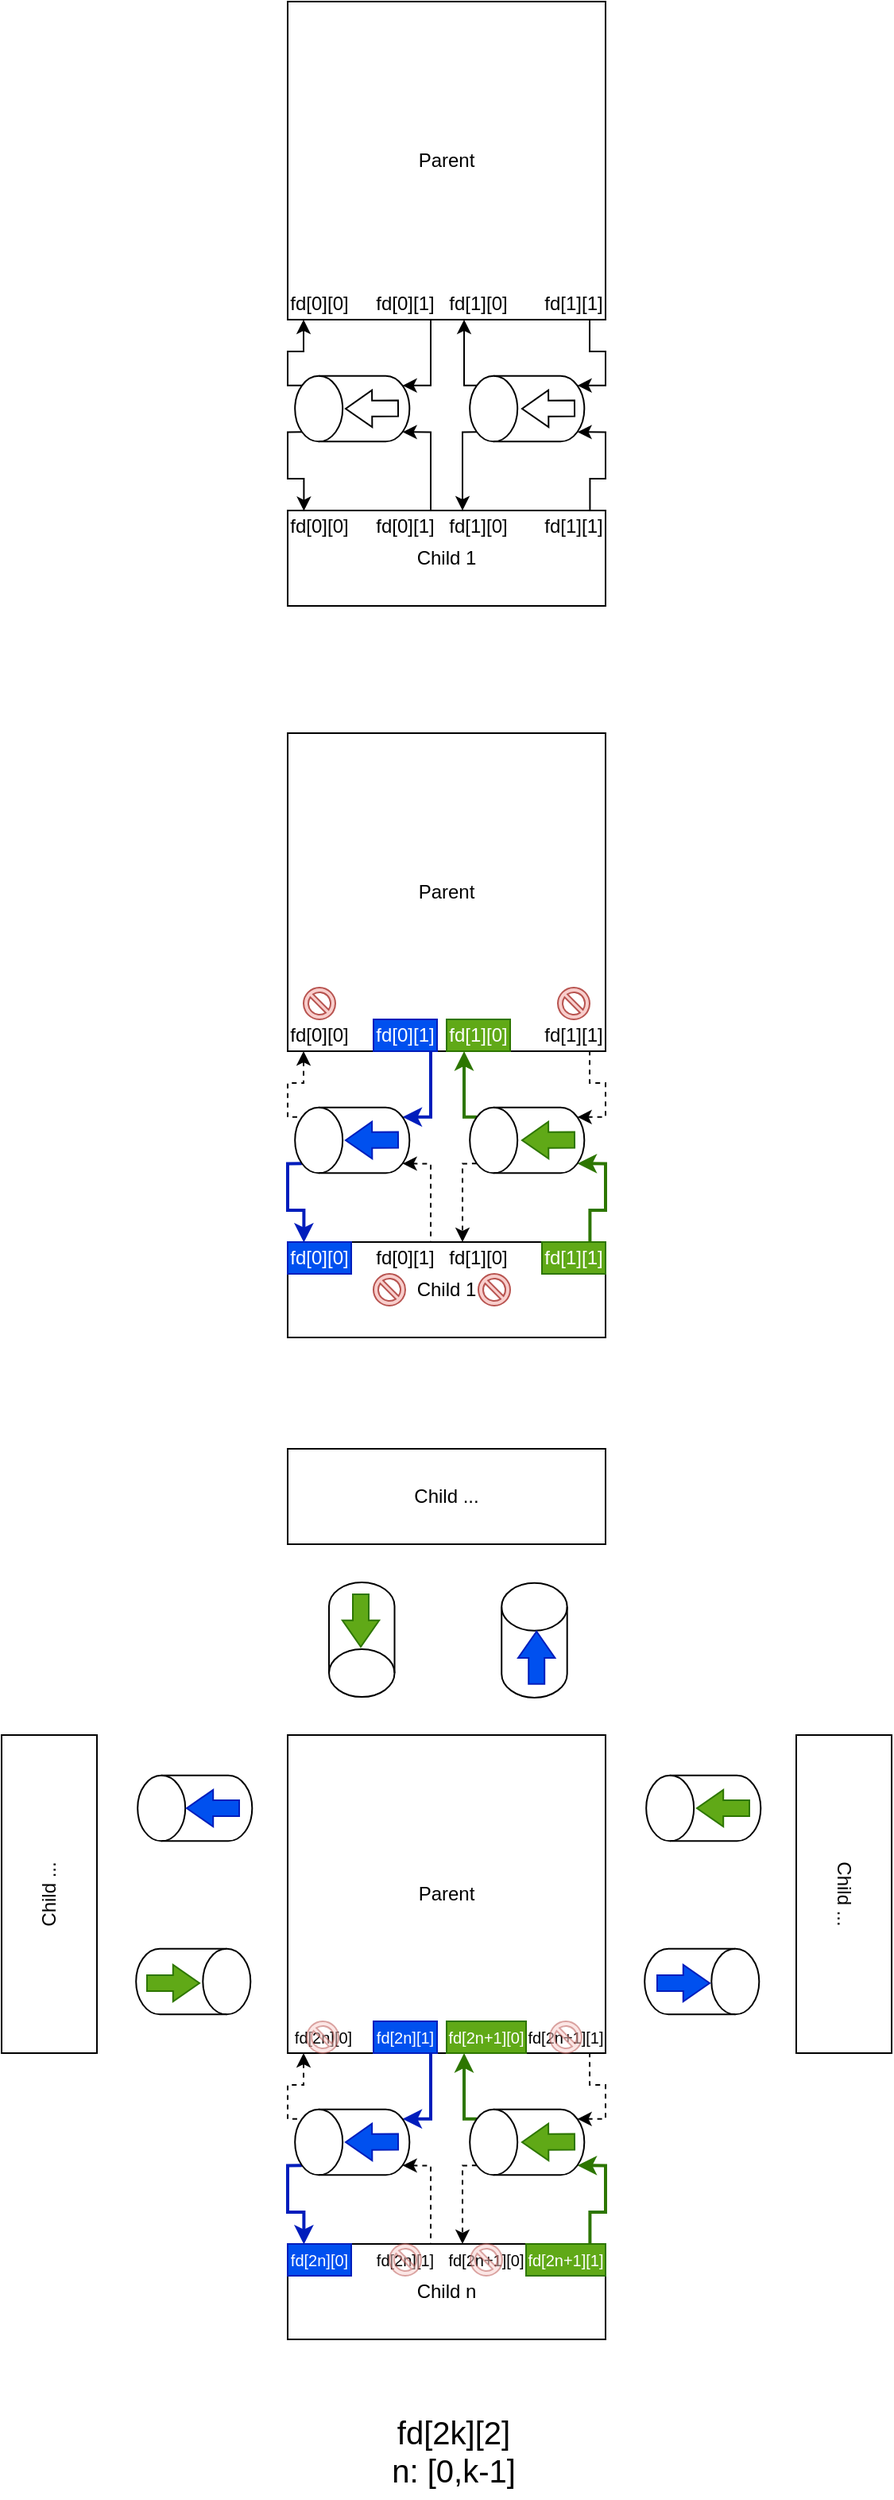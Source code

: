 <mxfile>
    <diagram id="_PDcA7vDa4OgmIwlEcHP" name="Page-1">
        <mxGraphModel dx="746" dy="1708" grid="1" gridSize="10" guides="1" tooltips="1" connect="1" arrows="1" fold="1" page="1" pageScale="1" pageWidth="827" pageHeight="1169" math="0" shadow="0">
            <root>
                <mxCell id="0"/>
                <mxCell id="1" parent="0"/>
                <mxCell id="5" style="edgeStyle=orthogonalEdgeStyle;html=1;entryX=0.855;entryY=0;entryDx=0;entryDy=4.35;entryPerimeter=0;rounded=0;startArrow=classic;startFill=1;endArrow=none;endFill=0;dashed=1;" parent="1" source="2" target="4" edge="1">
                    <mxGeometry relative="1" as="geometry">
                        <Array as="points">
                            <mxPoint x="370" y="590"/>
                            <mxPoint x="360" y="590"/>
                            <mxPoint x="360" y="611"/>
                        </Array>
                    </mxGeometry>
                </mxCell>
                <mxCell id="11" style="edgeStyle=orthogonalEdgeStyle;rounded=0;html=1;exitX=0.95;exitY=0.998;exitDx=0;exitDy=0;entryX=0.855;entryY=1;entryDx=0;entryDy=-4.35;entryPerimeter=0;startArrow=none;startFill=0;endArrow=classic;endFill=1;exitPerimeter=0;dashed=1;" parent="1" source="2" target="9" edge="1">
                    <mxGeometry relative="1" as="geometry">
                        <Array as="points">
                            <mxPoint x="550" y="590"/>
                            <mxPoint x="560" y="590"/>
                            <mxPoint x="560" y="611"/>
                        </Array>
                    </mxGeometry>
                </mxCell>
                <mxCell id="2" value="Parent" style="whiteSpace=wrap;html=1;aspect=fixed;" parent="1" vertex="1">
                    <mxGeometry x="360" y="370" width="200" height="200" as="geometry"/>
                </mxCell>
                <mxCell id="13" style="edgeStyle=orthogonalEdgeStyle;rounded=0;html=1;exitX=0.951;exitY=-0.002;exitDx=0;exitDy=0;entryX=0.145;entryY=1;entryDx=0;entryDy=-4.35;entryPerimeter=0;startArrow=none;startFill=0;endArrow=classic;endFill=1;exitPerimeter=0;fillColor=#60a917;strokeColor=#2D7600;strokeWidth=2;" parent="1" source="3" target="9" edge="1">
                    <mxGeometry relative="1" as="geometry">
                        <Array as="points">
                            <mxPoint x="550" y="670"/>
                            <mxPoint x="560" y="670"/>
                            <mxPoint x="560" y="641"/>
                        </Array>
                    </mxGeometry>
                </mxCell>
                <mxCell id="3" value="Child 1" style="rounded=0;whiteSpace=wrap;html=1;" parent="1" vertex="1">
                    <mxGeometry x="360" y="690" width="200" height="60" as="geometry"/>
                </mxCell>
                <mxCell id="6" style="edgeStyle=orthogonalEdgeStyle;rounded=0;html=1;exitX=0.855;exitY=1;exitDx=0;exitDy=-4.35;exitPerimeter=0;startArrow=classic;startFill=1;endArrow=none;endFill=0;fillColor=#0050ef;strokeColor=#001DBC;strokeWidth=2;" parent="1" source="4" target="2" edge="1">
                    <mxGeometry relative="1" as="geometry">
                        <mxPoint x="450" y="571" as="targetPoint"/>
                        <Array as="points">
                            <mxPoint x="450" y="611"/>
                        </Array>
                    </mxGeometry>
                </mxCell>
                <mxCell id="7" style="edgeStyle=orthogonalEdgeStyle;rounded=0;html=1;exitX=0.145;exitY=0;exitDx=0;exitDy=4.35;exitPerimeter=0;entryX=0.051;entryY=0.005;entryDx=0;entryDy=0;entryPerimeter=0;startArrow=none;startFill=0;endArrow=classic;endFill=1;fillColor=#0050ef;strokeColor=#001DBC;strokeWidth=2;" parent="1" source="4" target="3" edge="1">
                    <mxGeometry relative="1" as="geometry">
                        <Array as="points">
                            <mxPoint x="360" y="641"/>
                            <mxPoint x="360" y="670"/>
                            <mxPoint x="370" y="670"/>
                        </Array>
                    </mxGeometry>
                </mxCell>
                <mxCell id="8" style="edgeStyle=orthogonalEdgeStyle;rounded=0;html=1;exitX=0.145;exitY=1;exitDx=0;exitDy=-4.35;exitPerimeter=0;startArrow=classic;startFill=1;endArrow=none;endFill=0;dashed=1;" parent="1" source="4" target="3" edge="1">
                    <mxGeometry relative="1" as="geometry">
                        <mxPoint x="450" y="691" as="targetPoint"/>
                        <Array as="points">
                            <mxPoint x="450" y="641"/>
                        </Array>
                    </mxGeometry>
                </mxCell>
                <mxCell id="10" style="edgeStyle=orthogonalEdgeStyle;rounded=0;html=1;exitX=0.855;exitY=0;exitDx=0;exitDy=4.35;exitPerimeter=0;startArrow=none;startFill=0;endArrow=classic;endFill=1;fillColor=#60a917;strokeColor=#2D7600;strokeWidth=2;" parent="1" source="9" target="2" edge="1">
                    <mxGeometry relative="1" as="geometry">
                        <Array as="points">
                            <mxPoint x="471" y="611"/>
                        </Array>
                    </mxGeometry>
                </mxCell>
                <mxCell id="12" style="edgeStyle=orthogonalEdgeStyle;rounded=0;html=1;exitX=0.145;exitY=0;exitDx=0;exitDy=4.35;exitPerimeter=0;entryX=0.55;entryY=0;entryDx=0;entryDy=0;entryPerimeter=0;startArrow=none;startFill=0;endArrow=classic;endFill=1;dashed=1;" parent="1" source="9" target="3" edge="1">
                    <mxGeometry relative="1" as="geometry">
                        <Array as="points">
                            <mxPoint x="470" y="641"/>
                        </Array>
                    </mxGeometry>
                </mxCell>
                <mxCell id="17" value="" style="group" parent="1" vertex="1" connectable="0">
                    <mxGeometry x="474.595" y="605.405" width="72.06" height="41.25" as="geometry"/>
                </mxCell>
                <mxCell id="9" value="" style="shape=cylinder3;whiteSpace=wrap;html=1;boundedLbl=1;backgroundOutline=1;size=15;rotation=-90;" parent="17" vertex="1">
                    <mxGeometry x="15.405" y="-15.405" width="41.25" height="72.06" as="geometry"/>
                </mxCell>
                <mxCell id="16" value="" style="shape=flexArrow;endArrow=classic;html=1;rounded=0;endWidth=12.174;endSize=5.2;fillColor=#60a917;strokeColor=#2D7600;" parent="17" edge="1">
                    <mxGeometry width="50" height="50" relative="1" as="geometry">
                        <mxPoint x="66.405" y="20.405" as="sourcePoint"/>
                        <mxPoint x="32.405" y="20.595" as="targetPoint"/>
                    </mxGeometry>
                </mxCell>
                <mxCell id="18" value="" style="group" parent="1" vertex="1" connectable="0">
                    <mxGeometry x="364.595" y="605.405" width="72.06" height="41.25" as="geometry"/>
                </mxCell>
                <mxCell id="4" value="" style="shape=cylinder3;whiteSpace=wrap;html=1;boundedLbl=1;backgroundOutline=1;size=15;rotation=-90;" parent="18" vertex="1">
                    <mxGeometry x="15.405" y="-15.405" width="41.25" height="72.06" as="geometry"/>
                </mxCell>
                <mxCell id="14" value="" style="shape=flexArrow;endArrow=classic;html=1;rounded=0;endWidth=12.174;endSize=5.2;fillColor=#0050ef;strokeColor=#001DBC;" parent="18" edge="1">
                    <mxGeometry width="50" height="50" relative="1" as="geometry">
                        <mxPoint x="65.405" y="20.405" as="sourcePoint"/>
                        <mxPoint x="31.405" y="20.595" as="targetPoint"/>
                    </mxGeometry>
                </mxCell>
                <mxCell id="19" style="edgeStyle=orthogonalEdgeStyle;html=1;entryX=0.855;entryY=0;entryDx=0;entryDy=4.35;entryPerimeter=0;rounded=0;startArrow=classic;startFill=1;endArrow=none;endFill=0;strokeWidth=1;" parent="1" source="21" target="33" edge="1">
                    <mxGeometry relative="1" as="geometry">
                        <Array as="points">
                            <mxPoint x="370" y="130"/>
                            <mxPoint x="360" y="130"/>
                            <mxPoint x="360" y="151"/>
                        </Array>
                    </mxGeometry>
                </mxCell>
                <mxCell id="20" style="edgeStyle=orthogonalEdgeStyle;rounded=0;html=1;exitX=0.95;exitY=0.998;exitDx=0;exitDy=0;entryX=0.855;entryY=1;entryDx=0;entryDy=-4.35;entryPerimeter=0;startArrow=none;startFill=0;endArrow=classic;endFill=1;exitPerimeter=0;strokeWidth=1;" parent="1" source="21" target="30" edge="1">
                    <mxGeometry relative="1" as="geometry">
                        <Array as="points">
                            <mxPoint x="550" y="130"/>
                            <mxPoint x="560" y="130"/>
                            <mxPoint x="560" y="151"/>
                        </Array>
                    </mxGeometry>
                </mxCell>
                <mxCell id="21" value="Parent" style="whiteSpace=wrap;html=1;aspect=fixed;" parent="1" vertex="1">
                    <mxGeometry x="360" y="-90" width="200" height="200" as="geometry"/>
                </mxCell>
                <mxCell id="22" style="edgeStyle=orthogonalEdgeStyle;rounded=0;html=1;exitX=0.951;exitY=-0.002;exitDx=0;exitDy=0;entryX=0.145;entryY=1;entryDx=0;entryDy=-4.35;entryPerimeter=0;startArrow=none;startFill=0;endArrow=classic;endFill=1;exitPerimeter=0;strokeWidth=1;" parent="1" source="23" target="30" edge="1">
                    <mxGeometry relative="1" as="geometry">
                        <Array as="points">
                            <mxPoint x="550" y="210"/>
                            <mxPoint x="560" y="210"/>
                            <mxPoint x="560" y="181"/>
                        </Array>
                    </mxGeometry>
                </mxCell>
                <mxCell id="23" value="Child 1" style="rounded=0;whiteSpace=wrap;html=1;" parent="1" vertex="1">
                    <mxGeometry x="360" y="230" width="200" height="60" as="geometry"/>
                </mxCell>
                <mxCell id="24" style="edgeStyle=orthogonalEdgeStyle;rounded=0;html=1;exitX=0.855;exitY=1;exitDx=0;exitDy=-4.35;exitPerimeter=0;startArrow=classic;startFill=1;endArrow=none;endFill=0;strokeWidth=1;" parent="1" source="33" target="21" edge="1">
                    <mxGeometry relative="1" as="geometry">
                        <mxPoint x="450" y="111" as="targetPoint"/>
                        <Array as="points">
                            <mxPoint x="450" y="151"/>
                        </Array>
                    </mxGeometry>
                </mxCell>
                <mxCell id="25" style="edgeStyle=orthogonalEdgeStyle;rounded=0;html=1;exitX=0.145;exitY=0;exitDx=0;exitDy=4.35;exitPerimeter=0;entryX=0.051;entryY=0.005;entryDx=0;entryDy=0;entryPerimeter=0;startArrow=none;startFill=0;endArrow=classic;endFill=1;strokeWidth=1;" parent="1" source="33" target="23" edge="1">
                    <mxGeometry relative="1" as="geometry">
                        <Array as="points">
                            <mxPoint x="360" y="181"/>
                            <mxPoint x="360" y="210"/>
                            <mxPoint x="370" y="210"/>
                        </Array>
                    </mxGeometry>
                </mxCell>
                <mxCell id="26" style="edgeStyle=orthogonalEdgeStyle;rounded=0;html=1;exitX=0.145;exitY=1;exitDx=0;exitDy=-4.35;exitPerimeter=0;startArrow=classic;startFill=1;endArrow=none;endFill=0;strokeWidth=1;" parent="1" source="33" target="23" edge="1">
                    <mxGeometry relative="1" as="geometry">
                        <mxPoint x="450" y="231" as="targetPoint"/>
                        <Array as="points">
                            <mxPoint x="450" y="181"/>
                        </Array>
                    </mxGeometry>
                </mxCell>
                <mxCell id="27" style="edgeStyle=orthogonalEdgeStyle;rounded=0;html=1;exitX=0.855;exitY=0;exitDx=0;exitDy=4.35;exitPerimeter=0;startArrow=none;startFill=0;endArrow=classic;endFill=1;strokeWidth=1;" parent="1" source="30" target="21" edge="1">
                    <mxGeometry relative="1" as="geometry">
                        <Array as="points">
                            <mxPoint x="471" y="151"/>
                        </Array>
                    </mxGeometry>
                </mxCell>
                <mxCell id="28" style="edgeStyle=orthogonalEdgeStyle;rounded=0;html=1;exitX=0.145;exitY=0;exitDx=0;exitDy=4.35;exitPerimeter=0;entryX=0.55;entryY=0;entryDx=0;entryDy=0;entryPerimeter=0;startArrow=none;startFill=0;endArrow=classic;endFill=1;strokeWidth=1;" parent="1" source="30" target="23" edge="1">
                    <mxGeometry relative="1" as="geometry">
                        <Array as="points">
                            <mxPoint x="470" y="181"/>
                        </Array>
                    </mxGeometry>
                </mxCell>
                <mxCell id="29" value="" style="group" parent="1" vertex="1" connectable="0">
                    <mxGeometry x="474.595" y="145.405" width="72.06" height="41.25" as="geometry"/>
                </mxCell>
                <mxCell id="30" value="" style="shape=cylinder3;whiteSpace=wrap;html=1;boundedLbl=1;backgroundOutline=1;size=15;rotation=-90;" parent="29" vertex="1">
                    <mxGeometry x="15.405" y="-15.405" width="41.25" height="72.06" as="geometry"/>
                </mxCell>
                <mxCell id="31" value="" style="shape=flexArrow;endArrow=classic;html=1;rounded=0;endWidth=12.174;endSize=5.2;" parent="29" edge="1">
                    <mxGeometry width="50" height="50" relative="1" as="geometry">
                        <mxPoint x="66.405" y="20.405" as="sourcePoint"/>
                        <mxPoint x="32.405" y="20.595" as="targetPoint"/>
                    </mxGeometry>
                </mxCell>
                <mxCell id="32" value="" style="group" parent="1" vertex="1" connectable="0">
                    <mxGeometry x="364.595" y="145.405" width="72.06" height="41.25" as="geometry"/>
                </mxCell>
                <mxCell id="33" value="" style="shape=cylinder3;whiteSpace=wrap;html=1;boundedLbl=1;backgroundOutline=1;size=15;rotation=-90;" parent="32" vertex="1">
                    <mxGeometry x="15.405" y="-15.405" width="41.25" height="72.06" as="geometry"/>
                </mxCell>
                <mxCell id="34" value="" style="shape=flexArrow;endArrow=classic;html=1;rounded=0;endWidth=12.174;endSize=5.2;" parent="32" edge="1">
                    <mxGeometry width="50" height="50" relative="1" as="geometry">
                        <mxPoint x="65.405" y="20.405" as="sourcePoint"/>
                        <mxPoint x="31.405" y="20.595" as="targetPoint"/>
                    </mxGeometry>
                </mxCell>
                <mxCell id="36" value="fd[0][0]" style="text;html=1;strokeColor=none;fillColor=none;align=center;verticalAlign=middle;whiteSpace=wrap;rounded=0;" parent="1" vertex="1">
                    <mxGeometry x="360" y="550" width="40" height="20" as="geometry"/>
                </mxCell>
                <mxCell id="37" value="fd[0][1]" style="text;html=1;strokeColor=#001DBC;fillColor=#0050ef;align=center;verticalAlign=middle;whiteSpace=wrap;rounded=0;fontColor=#ffffff;" parent="1" vertex="1">
                    <mxGeometry x="414" y="550" width="40" height="20" as="geometry"/>
                </mxCell>
                <mxCell id="38" value="fd[0][0]" style="text;html=1;strokeColor=#001DBC;fillColor=#0050ef;align=center;verticalAlign=middle;whiteSpace=wrap;rounded=0;fontColor=#ffffff;" parent="1" vertex="1">
                    <mxGeometry x="360" y="690" width="40" height="20" as="geometry"/>
                </mxCell>
                <mxCell id="39" value="fd[0][1]" style="text;html=1;strokeColor=none;fillColor=none;align=center;verticalAlign=middle;whiteSpace=wrap;rounded=0;" parent="1" vertex="1">
                    <mxGeometry x="414" y="690" width="40" height="20" as="geometry"/>
                </mxCell>
                <mxCell id="42" value="fd[1][0]" style="text;html=1;strokeColor=#2D7600;fillColor=#60a917;align=center;verticalAlign=middle;whiteSpace=wrap;rounded=0;fontColor=#ffffff;" parent="1" vertex="1">
                    <mxGeometry x="460" y="550" width="40" height="20" as="geometry"/>
                </mxCell>
                <mxCell id="43" value="fd[1][1]" style="text;html=1;strokeColor=none;fillColor=none;align=center;verticalAlign=middle;whiteSpace=wrap;rounded=0;" parent="1" vertex="1">
                    <mxGeometry x="520" y="550" width="40" height="20" as="geometry"/>
                </mxCell>
                <mxCell id="44" value="fd[1][0]" style="text;html=1;strokeColor=none;fillColor=none;align=center;verticalAlign=middle;whiteSpace=wrap;rounded=0;" parent="1" vertex="1">
                    <mxGeometry x="460" y="690" width="40" height="20" as="geometry"/>
                </mxCell>
                <mxCell id="45" value="fd[1][1]" style="text;html=1;strokeColor=#2D7600;fillColor=#60a917;align=center;verticalAlign=middle;whiteSpace=wrap;rounded=0;fontColor=#ffffff;" parent="1" vertex="1">
                    <mxGeometry x="520" y="690" width="40" height="20" as="geometry"/>
                </mxCell>
                <mxCell id="46" value="" style="verticalLabelPosition=bottom;verticalAlign=top;html=1;shape=mxgraph.basic.no_symbol;fillColor=#f8cecc;strokeColor=#b85450;" parent="1" vertex="1">
                    <mxGeometry x="370" y="530" width="20" height="20" as="geometry"/>
                </mxCell>
                <mxCell id="47" value="" style="verticalLabelPosition=bottom;verticalAlign=top;html=1;shape=mxgraph.basic.no_symbol;fillColor=#f8cecc;strokeColor=#b85450;" parent="1" vertex="1">
                    <mxGeometry x="414" y="710" width="20" height="20" as="geometry"/>
                </mxCell>
                <mxCell id="49" value="" style="verticalLabelPosition=bottom;verticalAlign=top;html=1;shape=mxgraph.basic.no_symbol;fillColor=#f8cecc;strokeColor=#b85450;" parent="1" vertex="1">
                    <mxGeometry x="480" y="710" width="20" height="20" as="geometry"/>
                </mxCell>
                <mxCell id="50" value="" style="verticalLabelPosition=bottom;verticalAlign=top;html=1;shape=mxgraph.basic.no_symbol;fillColor=#f8cecc;strokeColor=#b85450;" parent="1" vertex="1">
                    <mxGeometry x="530" y="530" width="20" height="20" as="geometry"/>
                </mxCell>
                <mxCell id="52" value="fd[0][0]" style="text;html=1;align=center;verticalAlign=middle;whiteSpace=wrap;rounded=0;" parent="1" vertex="1">
                    <mxGeometry x="360" y="90" width="40" height="20" as="geometry"/>
                </mxCell>
                <mxCell id="53" value="fd[0][1]" style="text;html=1;align=center;verticalAlign=middle;whiteSpace=wrap;rounded=0;" parent="1" vertex="1">
                    <mxGeometry x="414" y="90" width="40" height="20" as="geometry"/>
                </mxCell>
                <mxCell id="54" value="fd[1][0]" style="text;html=1;align=center;verticalAlign=middle;whiteSpace=wrap;rounded=0;" parent="1" vertex="1">
                    <mxGeometry x="460" y="90" width="40" height="20" as="geometry"/>
                </mxCell>
                <mxCell id="55" value="fd[1][1]" style="text;html=1;align=center;verticalAlign=middle;whiteSpace=wrap;rounded=0;" parent="1" vertex="1">
                    <mxGeometry x="520" y="90" width="40" height="20" as="geometry"/>
                </mxCell>
                <mxCell id="56" value="fd[0][0]" style="text;html=1;align=center;verticalAlign=middle;whiteSpace=wrap;rounded=0;" parent="1" vertex="1">
                    <mxGeometry x="360" y="230" width="40" height="20" as="geometry"/>
                </mxCell>
                <mxCell id="57" value="fd[0][1]" style="text;html=1;align=center;verticalAlign=middle;whiteSpace=wrap;rounded=0;" parent="1" vertex="1">
                    <mxGeometry x="414" y="230" width="40" height="20" as="geometry"/>
                </mxCell>
                <mxCell id="58" value="fd[1][0]" style="text;html=1;align=center;verticalAlign=middle;whiteSpace=wrap;rounded=0;" parent="1" vertex="1">
                    <mxGeometry x="460" y="230" width="40" height="20" as="geometry"/>
                </mxCell>
                <mxCell id="59" value="fd[1][1]" style="text;html=1;align=center;verticalAlign=middle;whiteSpace=wrap;rounded=0;" parent="1" vertex="1">
                    <mxGeometry x="520" y="230" width="40" height="20" as="geometry"/>
                </mxCell>
                <mxCell id="63" style="edgeStyle=orthogonalEdgeStyle;html=1;entryX=0.855;entryY=0;entryDx=0;entryDy=4.35;entryPerimeter=0;rounded=0;startArrow=classic;startFill=1;endArrow=none;endFill=0;dashed=1;" parent="1" source="65" target="77" edge="1">
                    <mxGeometry relative="1" as="geometry">
                        <Array as="points">
                            <mxPoint x="370" y="1220"/>
                            <mxPoint x="360" y="1220"/>
                            <mxPoint x="360" y="1241"/>
                        </Array>
                    </mxGeometry>
                </mxCell>
                <mxCell id="64" style="edgeStyle=orthogonalEdgeStyle;rounded=0;html=1;exitX=0.95;exitY=0.998;exitDx=0;exitDy=0;entryX=0.855;entryY=1;entryDx=0;entryDy=-4.35;entryPerimeter=0;startArrow=none;startFill=0;endArrow=classic;endFill=1;exitPerimeter=0;dashed=1;" parent="1" source="65" target="74" edge="1">
                    <mxGeometry relative="1" as="geometry">
                        <Array as="points">
                            <mxPoint x="550" y="1220"/>
                            <mxPoint x="560" y="1220"/>
                            <mxPoint x="560" y="1241"/>
                        </Array>
                    </mxGeometry>
                </mxCell>
                <mxCell id="65" value="Parent" style="whiteSpace=wrap;html=1;aspect=fixed;" parent="1" vertex="1">
                    <mxGeometry x="360" y="1000" width="200" height="200" as="geometry"/>
                </mxCell>
                <mxCell id="66" style="edgeStyle=orthogonalEdgeStyle;rounded=0;html=1;exitX=0.951;exitY=-0.002;exitDx=0;exitDy=0;entryX=0.145;entryY=1;entryDx=0;entryDy=-4.35;entryPerimeter=0;startArrow=none;startFill=0;endArrow=classic;endFill=1;exitPerimeter=0;fillColor=#60a917;strokeColor=#2D7600;strokeWidth=2;" parent="1" source="67" target="74" edge="1">
                    <mxGeometry relative="1" as="geometry">
                        <Array as="points">
                            <mxPoint x="550" y="1300"/>
                            <mxPoint x="560" y="1300"/>
                            <mxPoint x="560" y="1271"/>
                        </Array>
                    </mxGeometry>
                </mxCell>
                <mxCell id="67" value="Child n" style="rounded=0;whiteSpace=wrap;html=1;" parent="1" vertex="1">
                    <mxGeometry x="360" y="1320" width="200" height="60" as="geometry"/>
                </mxCell>
                <mxCell id="68" style="edgeStyle=orthogonalEdgeStyle;rounded=0;html=1;exitX=0.855;exitY=1;exitDx=0;exitDy=-4.35;exitPerimeter=0;startArrow=classic;startFill=1;endArrow=none;endFill=0;fillColor=#0050ef;strokeColor=#001DBC;strokeWidth=2;" parent="1" source="77" target="65" edge="1">
                    <mxGeometry relative="1" as="geometry">
                        <mxPoint x="450" y="1201" as="targetPoint"/>
                        <Array as="points">
                            <mxPoint x="450" y="1241"/>
                        </Array>
                    </mxGeometry>
                </mxCell>
                <mxCell id="69" style="edgeStyle=orthogonalEdgeStyle;rounded=0;html=1;exitX=0.145;exitY=0;exitDx=0;exitDy=4.35;exitPerimeter=0;entryX=0.051;entryY=0.005;entryDx=0;entryDy=0;entryPerimeter=0;startArrow=none;startFill=0;endArrow=classic;endFill=1;fillColor=#0050ef;strokeColor=#001DBC;strokeWidth=2;" parent="1" source="77" target="67" edge="1">
                    <mxGeometry relative="1" as="geometry">
                        <Array as="points">
                            <mxPoint x="360" y="1271"/>
                            <mxPoint x="360" y="1300"/>
                            <mxPoint x="370" y="1300"/>
                        </Array>
                    </mxGeometry>
                </mxCell>
                <mxCell id="70" style="edgeStyle=orthogonalEdgeStyle;rounded=0;html=1;exitX=0.145;exitY=1;exitDx=0;exitDy=-4.35;exitPerimeter=0;startArrow=classic;startFill=1;endArrow=none;endFill=0;dashed=1;" parent="1" source="77" target="67" edge="1">
                    <mxGeometry relative="1" as="geometry">
                        <mxPoint x="450" y="1321" as="targetPoint"/>
                        <Array as="points">
                            <mxPoint x="450" y="1271"/>
                        </Array>
                    </mxGeometry>
                </mxCell>
                <mxCell id="71" style="edgeStyle=orthogonalEdgeStyle;rounded=0;html=1;exitX=0.855;exitY=0;exitDx=0;exitDy=4.35;exitPerimeter=0;startArrow=none;startFill=0;endArrow=classic;endFill=1;fillColor=#60a917;strokeColor=#2D7600;strokeWidth=2;" parent="1" source="74" target="65" edge="1">
                    <mxGeometry relative="1" as="geometry">
                        <Array as="points">
                            <mxPoint x="471" y="1241"/>
                        </Array>
                    </mxGeometry>
                </mxCell>
                <mxCell id="72" style="edgeStyle=orthogonalEdgeStyle;rounded=0;html=1;exitX=0.145;exitY=0;exitDx=0;exitDy=4.35;exitPerimeter=0;entryX=0.55;entryY=0;entryDx=0;entryDy=0;entryPerimeter=0;startArrow=none;startFill=0;endArrow=classic;endFill=1;dashed=1;" parent="1" source="74" target="67" edge="1">
                    <mxGeometry relative="1" as="geometry">
                        <Array as="points">
                            <mxPoint x="470" y="1271"/>
                        </Array>
                    </mxGeometry>
                </mxCell>
                <mxCell id="73" value="" style="group" parent="1" vertex="1" connectable="0">
                    <mxGeometry x="474.595" y="1235.405" width="72.06" height="41.25" as="geometry"/>
                </mxCell>
                <mxCell id="74" value="" style="shape=cylinder3;whiteSpace=wrap;html=1;boundedLbl=1;backgroundOutline=1;size=15;rotation=-90;" parent="73" vertex="1">
                    <mxGeometry x="15.405" y="-15.405" width="41.25" height="72.06" as="geometry"/>
                </mxCell>
                <mxCell id="75" value="" style="shape=flexArrow;endArrow=classic;html=1;rounded=0;endWidth=12.174;endSize=5.2;fillColor=#60a917;strokeColor=#2D7600;" parent="73" edge="1">
                    <mxGeometry width="50" height="50" relative="1" as="geometry">
                        <mxPoint x="66.405" y="20.405" as="sourcePoint"/>
                        <mxPoint x="32.405" y="20.595" as="targetPoint"/>
                    </mxGeometry>
                </mxCell>
                <mxCell id="76" value="" style="group" parent="1" vertex="1" connectable="0">
                    <mxGeometry x="364.595" y="1235.405" width="72.06" height="41.25" as="geometry"/>
                </mxCell>
                <mxCell id="77" value="" style="shape=cylinder3;whiteSpace=wrap;html=1;boundedLbl=1;backgroundOutline=1;size=15;rotation=-90;" parent="76" vertex="1">
                    <mxGeometry x="15.405" y="-15.405" width="41.25" height="72.06" as="geometry"/>
                </mxCell>
                <mxCell id="78" value="" style="shape=flexArrow;endArrow=classic;html=1;rounded=0;endWidth=12.174;endSize=5.2;fillColor=#0050ef;strokeColor=#001DBC;" parent="76" edge="1">
                    <mxGeometry width="50" height="50" relative="1" as="geometry">
                        <mxPoint x="65.405" y="20.405" as="sourcePoint"/>
                        <mxPoint x="31.405" y="20.595" as="targetPoint"/>
                    </mxGeometry>
                </mxCell>
                <mxCell id="79" value="&lt;font style=&quot;font-size: 10px;&quot;&gt;fd[2n][0]&lt;/font&gt;" style="text;html=1;strokeColor=none;fillColor=none;align=center;verticalAlign=middle;whiteSpace=wrap;rounded=0;" parent="1" vertex="1">
                    <mxGeometry x="360" y="1180" width="45" height="20" as="geometry"/>
                </mxCell>
                <mxCell id="80" value="&lt;font style=&quot;font-size: 10px;&quot;&gt;fd[2n][1]&lt;/font&gt;" style="text;html=1;strokeColor=#001DBC;fillColor=#0050ef;align=center;verticalAlign=middle;whiteSpace=wrap;rounded=0;fontColor=#ffffff;" parent="1" vertex="1">
                    <mxGeometry x="414" y="1180" width="40" height="20" as="geometry"/>
                </mxCell>
                <mxCell id="81" value="&lt;font style=&quot;font-size: 10px;&quot;&gt;fd[2n][0]&lt;/font&gt;" style="text;html=1;strokeColor=#001DBC;fillColor=#0050ef;align=center;verticalAlign=middle;whiteSpace=wrap;rounded=0;fontColor=#ffffff;" parent="1" vertex="1">
                    <mxGeometry x="360" y="1320" width="40" height="20" as="geometry"/>
                </mxCell>
                <mxCell id="82" value="&lt;font style=&quot;font-size: 10px;&quot;&gt;fd[2n][1]&lt;/font&gt;" style="text;html=1;strokeColor=none;fillColor=none;align=center;verticalAlign=middle;whiteSpace=wrap;rounded=0;" parent="1" vertex="1">
                    <mxGeometry x="414" y="1320" width="40" height="20" as="geometry"/>
                </mxCell>
                <mxCell id="83" value="&lt;font style=&quot;font-size: 10px;&quot;&gt;fd[2n+1][0]&lt;/font&gt;" style="text;html=1;strokeColor=#2D7600;fillColor=#60a917;align=center;verticalAlign=middle;whiteSpace=wrap;rounded=0;fontColor=#ffffff;" parent="1" vertex="1">
                    <mxGeometry x="460" y="1180" width="50" height="20" as="geometry"/>
                </mxCell>
                <mxCell id="84" value="&lt;font style=&quot;font-size: 10px;&quot;&gt;fd[2n+1][1]&lt;/font&gt;" style="text;html=1;strokeColor=none;fillColor=none;align=center;verticalAlign=middle;whiteSpace=wrap;rounded=0;" parent="1" vertex="1">
                    <mxGeometry x="510" y="1180" width="50" height="20" as="geometry"/>
                </mxCell>
                <mxCell id="85" value="&lt;font style=&quot;font-size: 10px;&quot;&gt;fd[2n+1][0]&lt;/font&gt;" style="text;html=1;strokeColor=none;fillColor=none;align=center;verticalAlign=middle;whiteSpace=wrap;rounded=0;" parent="1" vertex="1">
                    <mxGeometry x="460" y="1320" width="50" height="20" as="geometry"/>
                </mxCell>
                <mxCell id="86" value="&lt;font style=&quot;font-size: 10px;&quot;&gt;fd[2n+1][1]&lt;/font&gt;" style="text;html=1;strokeColor=#2D7600;fillColor=#60a917;align=center;verticalAlign=middle;whiteSpace=wrap;rounded=0;fontColor=#ffffff;" parent="1" vertex="1">
                    <mxGeometry x="510" y="1320" width="50" height="20" as="geometry"/>
                </mxCell>
                <mxCell id="87" value="" style="verticalLabelPosition=bottom;verticalAlign=top;html=1;shape=mxgraph.basic.no_symbol;fillColor=#f8cecc;strokeColor=#b85450;opacity=50;" parent="1" vertex="1">
                    <mxGeometry x="372.05" y="1180" width="20" height="20" as="geometry"/>
                </mxCell>
                <mxCell id="88" value="" style="verticalLabelPosition=bottom;verticalAlign=top;html=1;shape=mxgraph.basic.no_symbol;fillColor=#f8cecc;strokeColor=#b85450;opacity=50;" parent="1" vertex="1">
                    <mxGeometry x="424" y="1320" width="20" height="20" as="geometry"/>
                </mxCell>
                <mxCell id="89" value="" style="verticalLabelPosition=bottom;verticalAlign=top;html=1;shape=mxgraph.basic.no_symbol;fillColor=#f8cecc;strokeColor=#b85450;opacity=50;" parent="1" vertex="1">
                    <mxGeometry x="475" y="1320" width="20" height="20" as="geometry"/>
                </mxCell>
                <mxCell id="90" value="" style="verticalLabelPosition=bottom;verticalAlign=top;html=1;shape=mxgraph.basic.no_symbol;fillColor=#f8cecc;strokeColor=#b85450;opacity=50;" parent="1" vertex="1">
                    <mxGeometry x="525" y="1180" width="20" height="20" as="geometry"/>
                </mxCell>
                <mxCell id="91" value="Child ..." style="rounded=0;whiteSpace=wrap;html=1;rotation=-90;" parent="1" vertex="1">
                    <mxGeometry x="110" y="1070" width="200" height="60" as="geometry"/>
                </mxCell>
                <mxCell id="92" value="Child ..." style="rounded=0;whiteSpace=wrap;html=1;rotation=0;" parent="1" vertex="1">
                    <mxGeometry x="360" y="820" width="200" height="60" as="geometry"/>
                </mxCell>
                <mxCell id="93" value="Child ..." style="rounded=0;whiteSpace=wrap;html=1;rotation=90;" parent="1" vertex="1">
                    <mxGeometry x="610" y="1070" width="200" height="60" as="geometry"/>
                </mxCell>
                <mxCell id="107" value="" style="group;rotation=90;" parent="1" vertex="1" connectable="0">
                    <mxGeometry x="209.995" y="1079.995" width="182.06" height="41.25" as="geometry"/>
                </mxCell>
                <mxCell id="101" value="" style="group;rotation=-180;" parent="107" vertex="1" connectable="0">
                    <mxGeometry x="55" y="55" width="72.06" height="41.25" as="geometry"/>
                </mxCell>
                <mxCell id="102" value="" style="shape=cylinder3;whiteSpace=wrap;html=1;boundedLbl=1;backgroundOutline=1;size=15;rotation=-270;" parent="101" vertex="1">
                    <mxGeometry x="15" y="-16" width="41.25" height="72.06" as="geometry"/>
                </mxCell>
                <mxCell id="103" value="" style="shape=flexArrow;endArrow=classic;html=1;rounded=0;endWidth=12.174;endSize=5.2;fillColor=#60a917;strokeColor=#2D7600;" parent="101" edge="1">
                    <mxGeometry width="50" height="50" relative="1" as="geometry">
                        <mxPoint x="6" y="21" as="sourcePoint"/>
                        <mxPoint x="40" y="21" as="targetPoint"/>
                    </mxGeometry>
                </mxCell>
                <mxCell id="104" value="" style="group;rotation=0;" parent="107" vertex="1" connectable="0">
                    <mxGeometry x="55" y="-55" width="72.06" height="41.25" as="geometry"/>
                </mxCell>
                <mxCell id="105" value="" style="shape=cylinder3;whiteSpace=wrap;html=1;boundedLbl=1;backgroundOutline=1;size=15;rotation=-90;" parent="104" vertex="1">
                    <mxGeometry x="16" y="-15" width="41.25" height="72.06" as="geometry"/>
                </mxCell>
                <mxCell id="106" value="" style="shape=flexArrow;endArrow=classic;html=1;rounded=0;endWidth=12.174;endSize=5.2;fillColor=#0050ef;strokeColor=#001DBC;" parent="104" edge="1">
                    <mxGeometry width="50" height="50" relative="1" as="geometry">
                        <mxPoint x="65" y="21" as="sourcePoint"/>
                        <mxPoint x="31" y="21" as="targetPoint"/>
                    </mxGeometry>
                </mxCell>
                <mxCell id="108" value="" style="group;rotation=-180;" parent="1" vertex="1" connectable="0">
                    <mxGeometry x="370.005" y="919.995" width="182.06" height="41.25" as="geometry"/>
                </mxCell>
                <mxCell id="109" value="" style="group;rotation=-90;" parent="108" vertex="1" connectable="0">
                    <mxGeometry width="72.06" height="41.25" as="geometry"/>
                </mxCell>
                <mxCell id="110" value="" style="shape=cylinder3;whiteSpace=wrap;html=1;boundedLbl=1;backgroundOutline=1;size=15;rotation=-180;" parent="109" vertex="1">
                    <mxGeometry x="16" y="-16" width="41.25" height="72.06" as="geometry"/>
                </mxCell>
                <mxCell id="111" value="" style="shape=flexArrow;endArrow=classic;html=1;rounded=0;endWidth=12.174;endSize=5.2;fillColor=#60a917;strokeColor=#2D7600;" parent="109" edge="1">
                    <mxGeometry width="50" height="50" relative="1" as="geometry">
                        <mxPoint x="36" y="-9" as="sourcePoint"/>
                        <mxPoint x="36" y="25" as="targetPoint"/>
                    </mxGeometry>
                </mxCell>
                <mxCell id="112" value="" style="group;rotation=-180;" parent="108" vertex="1" connectable="0">
                    <mxGeometry x="110" width="72.06" height="41.25" as="geometry"/>
                </mxCell>
                <mxCell id="122" value="" style="group;rotation=-90;" parent="112" vertex="1" connectable="0">
                    <mxGeometry x="-0.405" y="-0.595" width="72.06" height="41.25" as="geometry"/>
                </mxCell>
                <mxCell id="113" value="" style="shape=cylinder3;whiteSpace=wrap;html=1;boundedLbl=1;backgroundOutline=1;size=15;rotation=-360;" parent="122" vertex="1">
                    <mxGeometry x="15" y="-15" width="41.25" height="72.06" as="geometry"/>
                </mxCell>
                <mxCell id="114" value="" style="shape=flexArrow;endArrow=classic;html=1;rounded=0;endWidth=12.174;endSize=5.2;fillColor=#0050ef;strokeColor=#001DBC;" parent="122" edge="1">
                    <mxGeometry width="50" height="50" relative="1" as="geometry">
                        <mxPoint x="37" y="49" as="sourcePoint"/>
                        <mxPoint x="37" y="15" as="targetPoint"/>
                    </mxGeometry>
                </mxCell>
                <mxCell id="115" value="" style="group;rotation=-90;" parent="1" vertex="1" connectable="0">
                    <mxGeometry x="529.995" y="1079.995" width="182.06" height="41.25" as="geometry"/>
                </mxCell>
                <mxCell id="116" value="" style="group;rotation=0;" parent="115" vertex="1" connectable="0">
                    <mxGeometry x="55" y="-55" width="72.06" height="41.25" as="geometry"/>
                </mxCell>
                <mxCell id="117" value="" style="shape=cylinder3;whiteSpace=wrap;html=1;boundedLbl=1;backgroundOutline=1;size=15;rotation=-90;" parent="116" vertex="1">
                    <mxGeometry x="16" y="-15" width="41.25" height="72.06" as="geometry"/>
                </mxCell>
                <mxCell id="118" value="" style="shape=flexArrow;endArrow=classic;html=1;rounded=0;endWidth=12.174;endSize=5.2;fillColor=#60a917;strokeColor=#2D7600;" parent="116" edge="1">
                    <mxGeometry width="50" height="50" relative="1" as="geometry">
                        <mxPoint x="66" y="21" as="sourcePoint"/>
                        <mxPoint x="32" y="21" as="targetPoint"/>
                    </mxGeometry>
                </mxCell>
                <mxCell id="119" value="" style="group;rotation=-180;" parent="115" vertex="1" connectable="0">
                    <mxGeometry x="55" y="55" width="72.06" height="41.25" as="geometry"/>
                </mxCell>
                <mxCell id="120" value="" style="shape=cylinder3;whiteSpace=wrap;html=1;boundedLbl=1;backgroundOutline=1;size=15;rotation=-270;" parent="119" vertex="1">
                    <mxGeometry x="15" y="-16" width="41.25" height="72.06" as="geometry"/>
                </mxCell>
                <mxCell id="121" value="" style="shape=flexArrow;endArrow=classic;html=1;rounded=0;endWidth=12.174;endSize=5.2;fillColor=#0050ef;strokeColor=#001DBC;" parent="119" edge="1">
                    <mxGeometry width="50" height="50" relative="1" as="geometry">
                        <mxPoint x="7" y="21" as="sourcePoint"/>
                        <mxPoint x="41" y="21" as="targetPoint"/>
                    </mxGeometry>
                </mxCell>
                <mxCell id="123" value="&lt;font style=&quot;font-size: 20px;&quot;&gt;fd[2k][2]&lt;br style=&quot;font-size: 20px;&quot;&gt;n: [0,k-1]&lt;br style=&quot;font-size: 20px;&quot;&gt;&lt;/font&gt;" style="text;html=1;align=center;verticalAlign=middle;resizable=0;points=[];autosize=1;strokeColor=none;fillColor=none;fontSize=20;" parent="1" vertex="1">
                    <mxGeometry x="414" y="1420" width="100" height="60" as="geometry"/>
                </mxCell>
            </root>
        </mxGraphModel>
    </diagram>
</mxfile>
